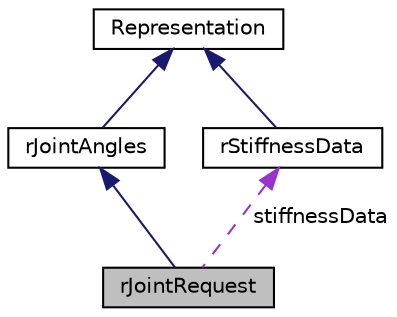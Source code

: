 digraph "rJointRequest"
{
  edge [fontname="Helvetica",fontsize="10",labelfontname="Helvetica",labelfontsize="10"];
  node [fontname="Helvetica",fontsize="10",shape=record];
  Node4 [label="rJointRequest",height=0.2,width=0.4,color="black", fillcolor="grey75", style="filled", fontcolor="black"];
  Node5 -> Node4 [dir="back",color="midnightblue",fontsize="10",style="solid",fontname="Helvetica"];
  Node5 [label="rJointAngles",height=0.2,width=0.4,color="black", fillcolor="white", style="filled",URL="$classrJointAngles.html"];
  Node6 -> Node5 [dir="back",color="midnightblue",fontsize="10",style="solid",fontname="Helvetica"];
  Node6 [label="Representation",height=0.2,width=0.4,color="black", fillcolor="white", style="filled",URL="$classRepresentation.html",tooltip="Representation abstract class. "];
  Node7 -> Node4 [dir="back",color="darkorchid3",fontsize="10",style="dashed",label=" stiffnessData" ,fontname="Helvetica"];
  Node7 [label="rStiffnessData",height=0.2,width=0.4,color="black", fillcolor="white", style="filled",URL="$classrStiffnessData.html"];
  Node6 -> Node7 [dir="back",color="midnightblue",fontsize="10",style="solid",fontname="Helvetica"];
}
